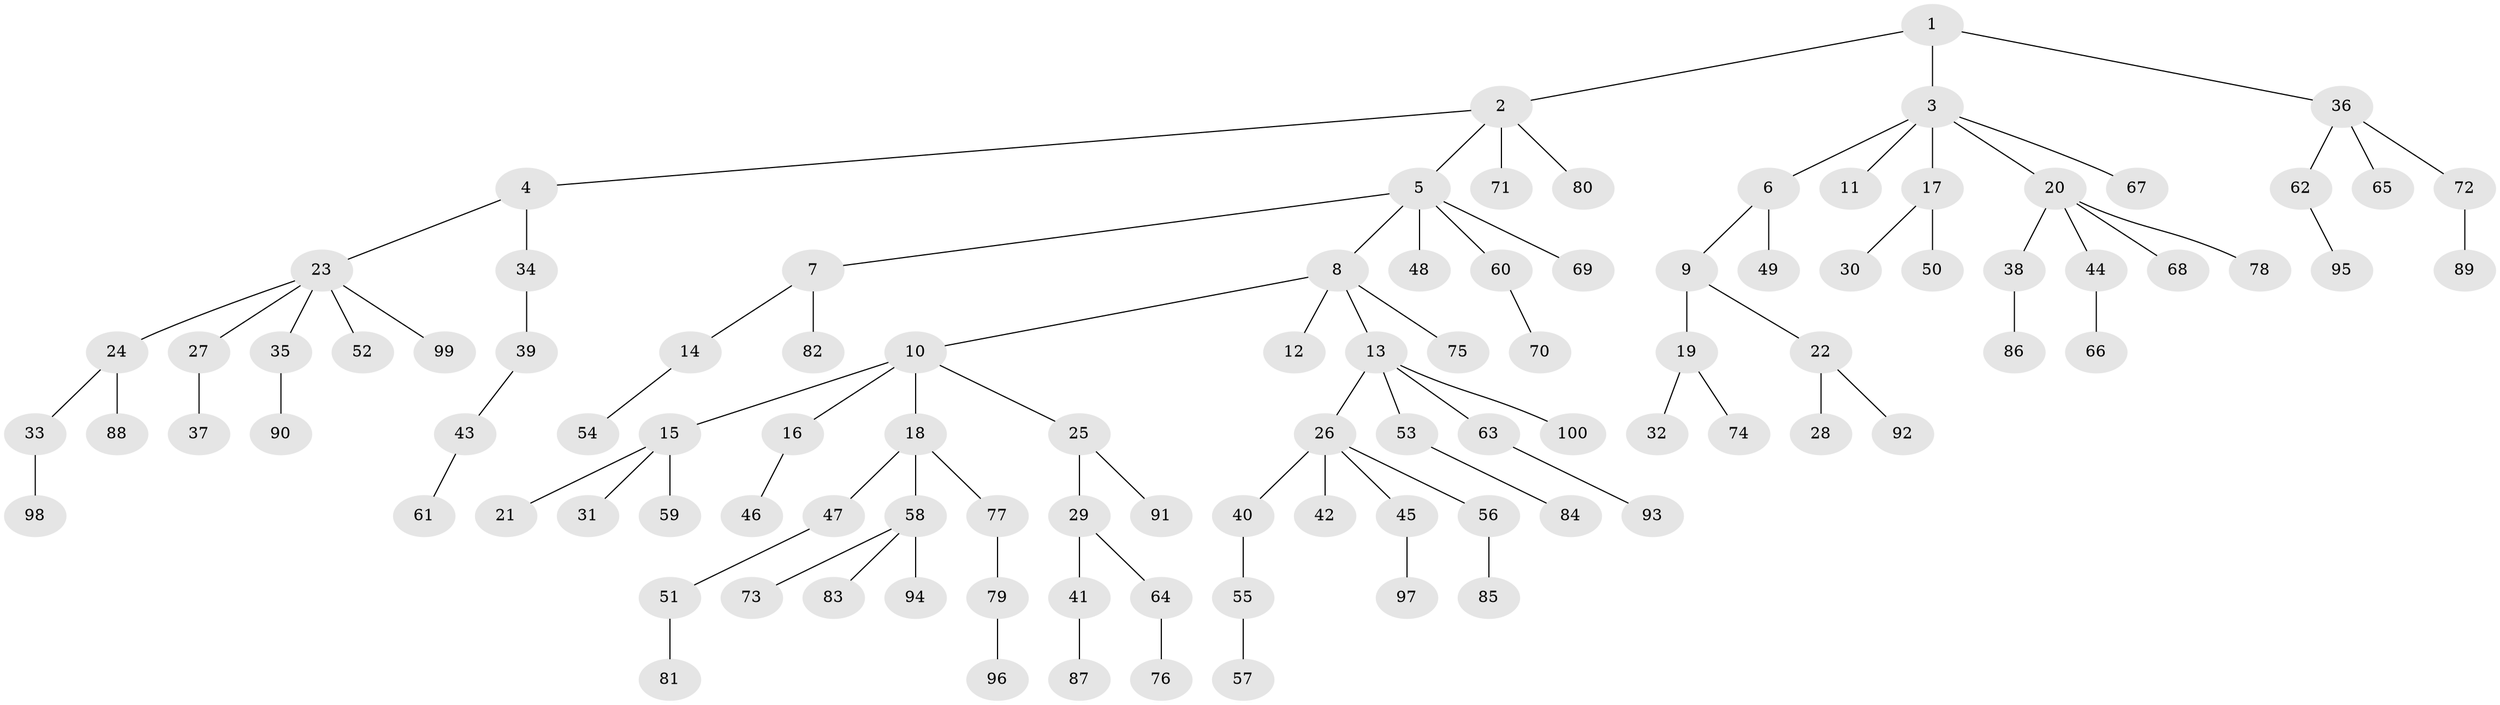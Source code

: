 // Generated by graph-tools (version 1.1) at 2025/02/03/09/25 03:02:22]
// undirected, 100 vertices, 99 edges
graph export_dot {
graph [start="1"]
  node [color=gray90,style=filled];
  1;
  2;
  3;
  4;
  5;
  6;
  7;
  8;
  9;
  10;
  11;
  12;
  13;
  14;
  15;
  16;
  17;
  18;
  19;
  20;
  21;
  22;
  23;
  24;
  25;
  26;
  27;
  28;
  29;
  30;
  31;
  32;
  33;
  34;
  35;
  36;
  37;
  38;
  39;
  40;
  41;
  42;
  43;
  44;
  45;
  46;
  47;
  48;
  49;
  50;
  51;
  52;
  53;
  54;
  55;
  56;
  57;
  58;
  59;
  60;
  61;
  62;
  63;
  64;
  65;
  66;
  67;
  68;
  69;
  70;
  71;
  72;
  73;
  74;
  75;
  76;
  77;
  78;
  79;
  80;
  81;
  82;
  83;
  84;
  85;
  86;
  87;
  88;
  89;
  90;
  91;
  92;
  93;
  94;
  95;
  96;
  97;
  98;
  99;
  100;
  1 -- 2;
  1 -- 3;
  1 -- 36;
  2 -- 4;
  2 -- 5;
  2 -- 71;
  2 -- 80;
  3 -- 6;
  3 -- 11;
  3 -- 17;
  3 -- 20;
  3 -- 67;
  4 -- 23;
  4 -- 34;
  5 -- 7;
  5 -- 8;
  5 -- 48;
  5 -- 60;
  5 -- 69;
  6 -- 9;
  6 -- 49;
  7 -- 14;
  7 -- 82;
  8 -- 10;
  8 -- 12;
  8 -- 13;
  8 -- 75;
  9 -- 19;
  9 -- 22;
  10 -- 15;
  10 -- 16;
  10 -- 18;
  10 -- 25;
  13 -- 26;
  13 -- 53;
  13 -- 63;
  13 -- 100;
  14 -- 54;
  15 -- 21;
  15 -- 31;
  15 -- 59;
  16 -- 46;
  17 -- 30;
  17 -- 50;
  18 -- 47;
  18 -- 58;
  18 -- 77;
  19 -- 32;
  19 -- 74;
  20 -- 38;
  20 -- 44;
  20 -- 68;
  20 -- 78;
  22 -- 28;
  22 -- 92;
  23 -- 24;
  23 -- 27;
  23 -- 35;
  23 -- 52;
  23 -- 99;
  24 -- 33;
  24 -- 88;
  25 -- 29;
  25 -- 91;
  26 -- 40;
  26 -- 42;
  26 -- 45;
  26 -- 56;
  27 -- 37;
  29 -- 41;
  29 -- 64;
  33 -- 98;
  34 -- 39;
  35 -- 90;
  36 -- 62;
  36 -- 65;
  36 -- 72;
  38 -- 86;
  39 -- 43;
  40 -- 55;
  41 -- 87;
  43 -- 61;
  44 -- 66;
  45 -- 97;
  47 -- 51;
  51 -- 81;
  53 -- 84;
  55 -- 57;
  56 -- 85;
  58 -- 73;
  58 -- 83;
  58 -- 94;
  60 -- 70;
  62 -- 95;
  63 -- 93;
  64 -- 76;
  72 -- 89;
  77 -- 79;
  79 -- 96;
}
